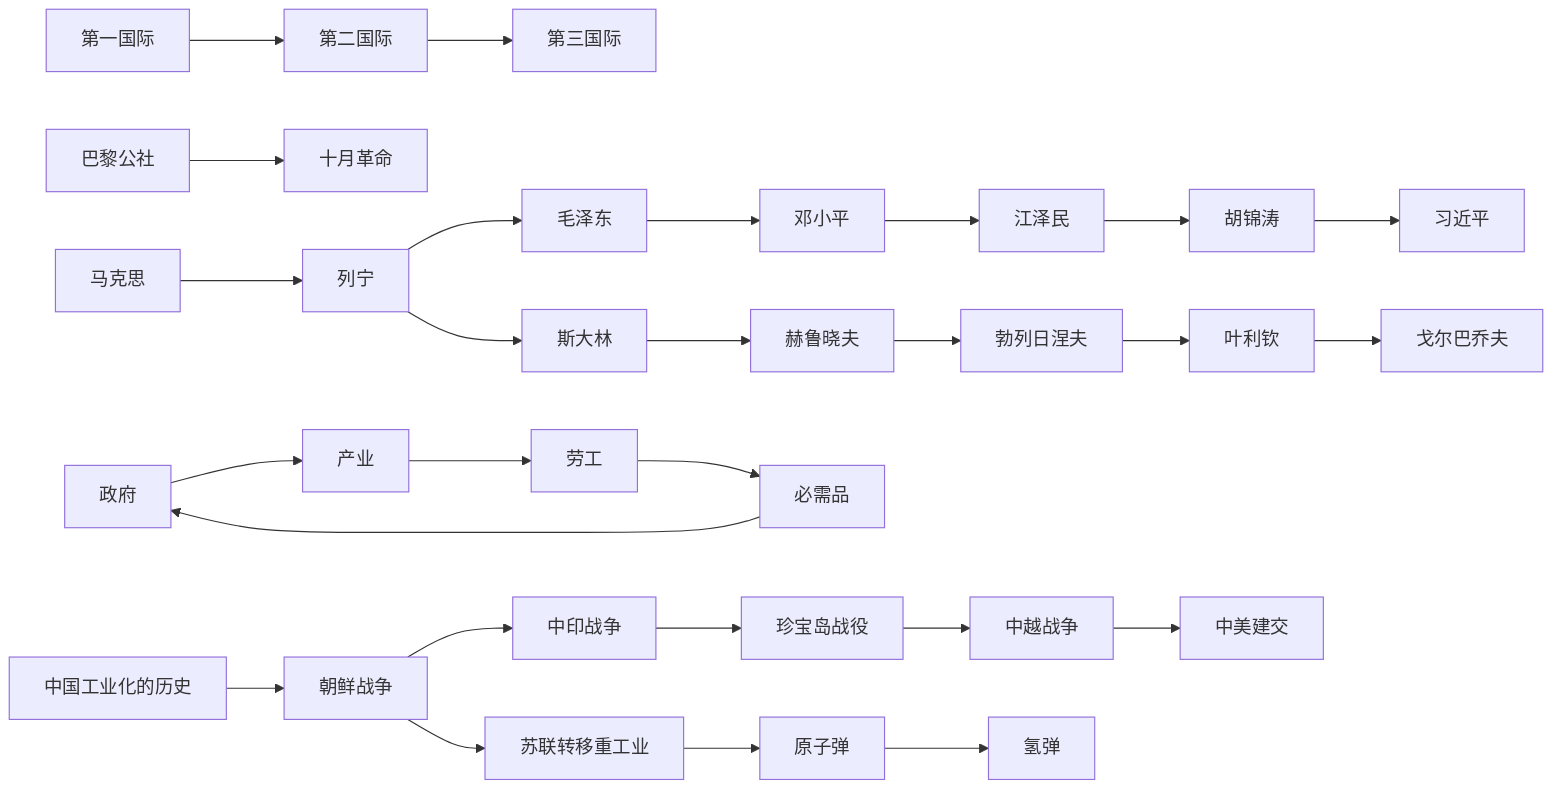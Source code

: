 graph LR;
      第一国际 --> 第二国际 --> 第三国际;
      巴黎公社 --> 十月革命;
      马克思 --> 列宁 --> 毛泽东--> 邓小平 --> 江泽民 --> 胡锦涛 --> 习近平;
      列宁 --> 斯大林 --> 赫鲁晓夫 -->  勃列日涅夫 --> 叶利钦 --> 戈尔巴乔夫;
      政府 --> 产业 --> 劳工 --> 必需品 --> 政府;
      朝鲜战争 --> 中印战争 --> 珍宝岛战役 --> 中越战争 --> 中美建交;
      中国工业化的历史 --> 朝鲜战争 --> 苏联转移重工业 --> 原子弹 --> 氢弹;
